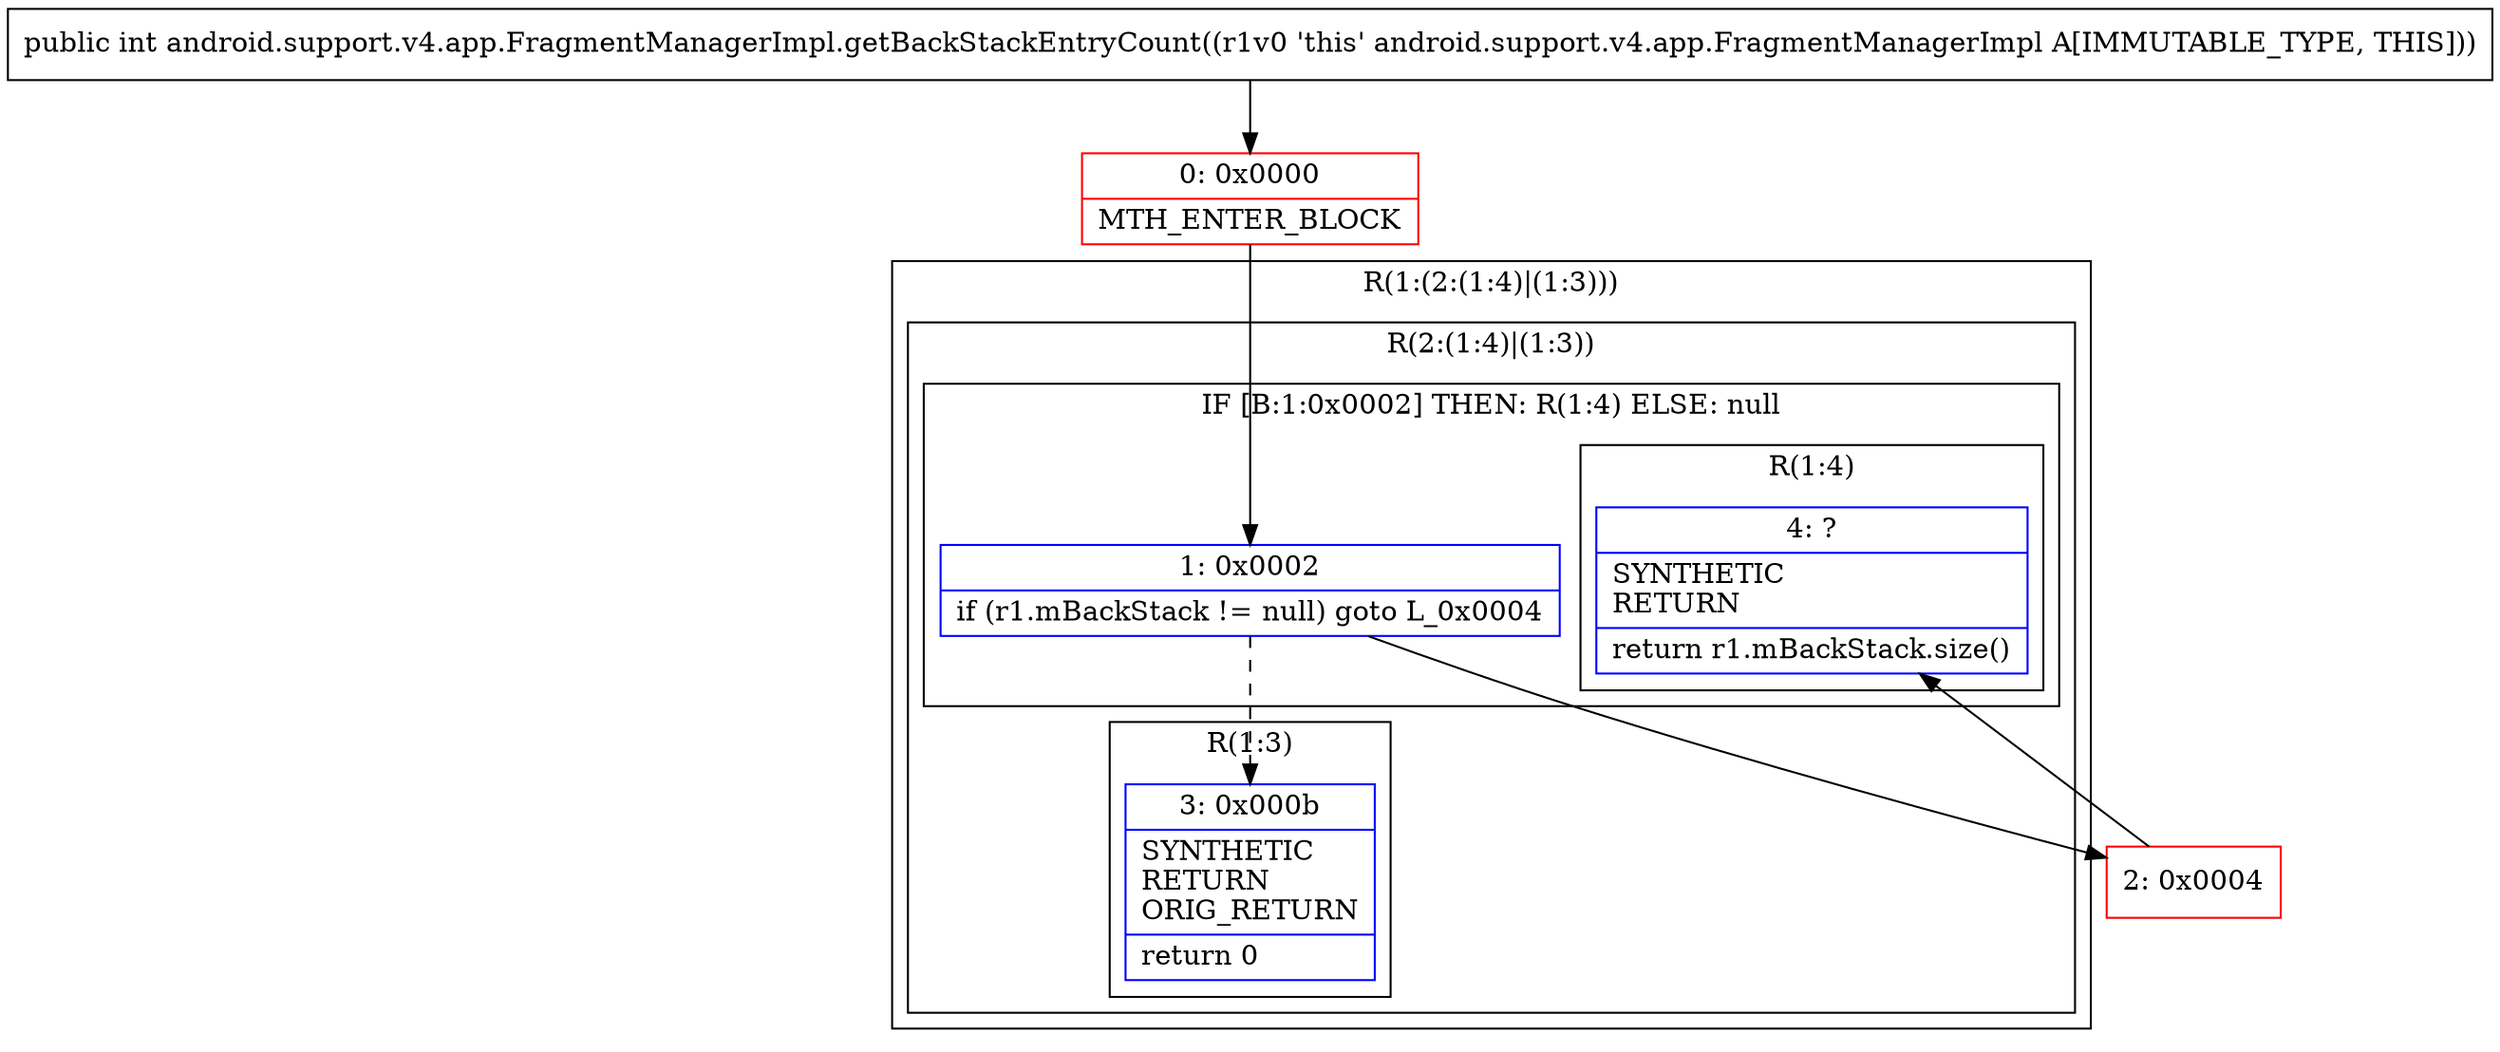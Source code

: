 digraph "CFG forandroid.support.v4.app.FragmentManagerImpl.getBackStackEntryCount()I" {
subgraph cluster_Region_1322920593 {
label = "R(1:(2:(1:4)|(1:3)))";
node [shape=record,color=blue];
subgraph cluster_Region_1674253023 {
label = "R(2:(1:4)|(1:3))";
node [shape=record,color=blue];
subgraph cluster_IfRegion_2143016812 {
label = "IF [B:1:0x0002] THEN: R(1:4) ELSE: null";
node [shape=record,color=blue];
Node_1 [shape=record,label="{1\:\ 0x0002|if (r1.mBackStack != null) goto L_0x0004\l}"];
subgraph cluster_Region_1914689676 {
label = "R(1:4)";
node [shape=record,color=blue];
Node_4 [shape=record,label="{4\:\ ?|SYNTHETIC\lRETURN\l|return r1.mBackStack.size()\l}"];
}
}
subgraph cluster_Region_1838086908 {
label = "R(1:3)";
node [shape=record,color=blue];
Node_3 [shape=record,label="{3\:\ 0x000b|SYNTHETIC\lRETURN\lORIG_RETURN\l|return 0\l}"];
}
}
}
Node_0 [shape=record,color=red,label="{0\:\ 0x0000|MTH_ENTER_BLOCK\l}"];
Node_2 [shape=record,color=red,label="{2\:\ 0x0004}"];
MethodNode[shape=record,label="{public int android.support.v4.app.FragmentManagerImpl.getBackStackEntryCount((r1v0 'this' android.support.v4.app.FragmentManagerImpl A[IMMUTABLE_TYPE, THIS])) }"];
MethodNode -> Node_0;
Node_1 -> Node_2;
Node_1 -> Node_3[style=dashed];
Node_0 -> Node_1;
Node_2 -> Node_4;
}


